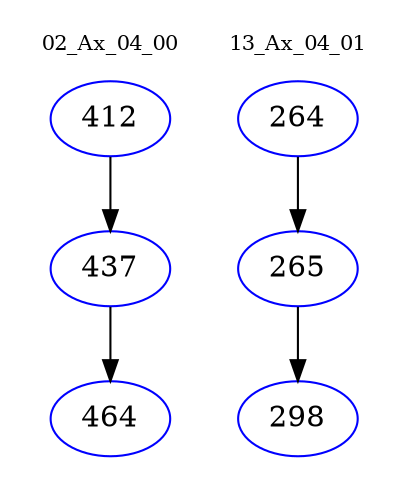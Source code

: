 digraph{
subgraph cluster_0 {
color = white
label = "02_Ax_04_00";
fontsize=10;
T0_412 [label="412", color="blue"]
T0_412 -> T0_437 [color="black"]
T0_437 [label="437", color="blue"]
T0_437 -> T0_464 [color="black"]
T0_464 [label="464", color="blue"]
}
subgraph cluster_1 {
color = white
label = "13_Ax_04_01";
fontsize=10;
T1_264 [label="264", color="blue"]
T1_264 -> T1_265 [color="black"]
T1_265 [label="265", color="blue"]
T1_265 -> T1_298 [color="black"]
T1_298 [label="298", color="blue"]
}
}
